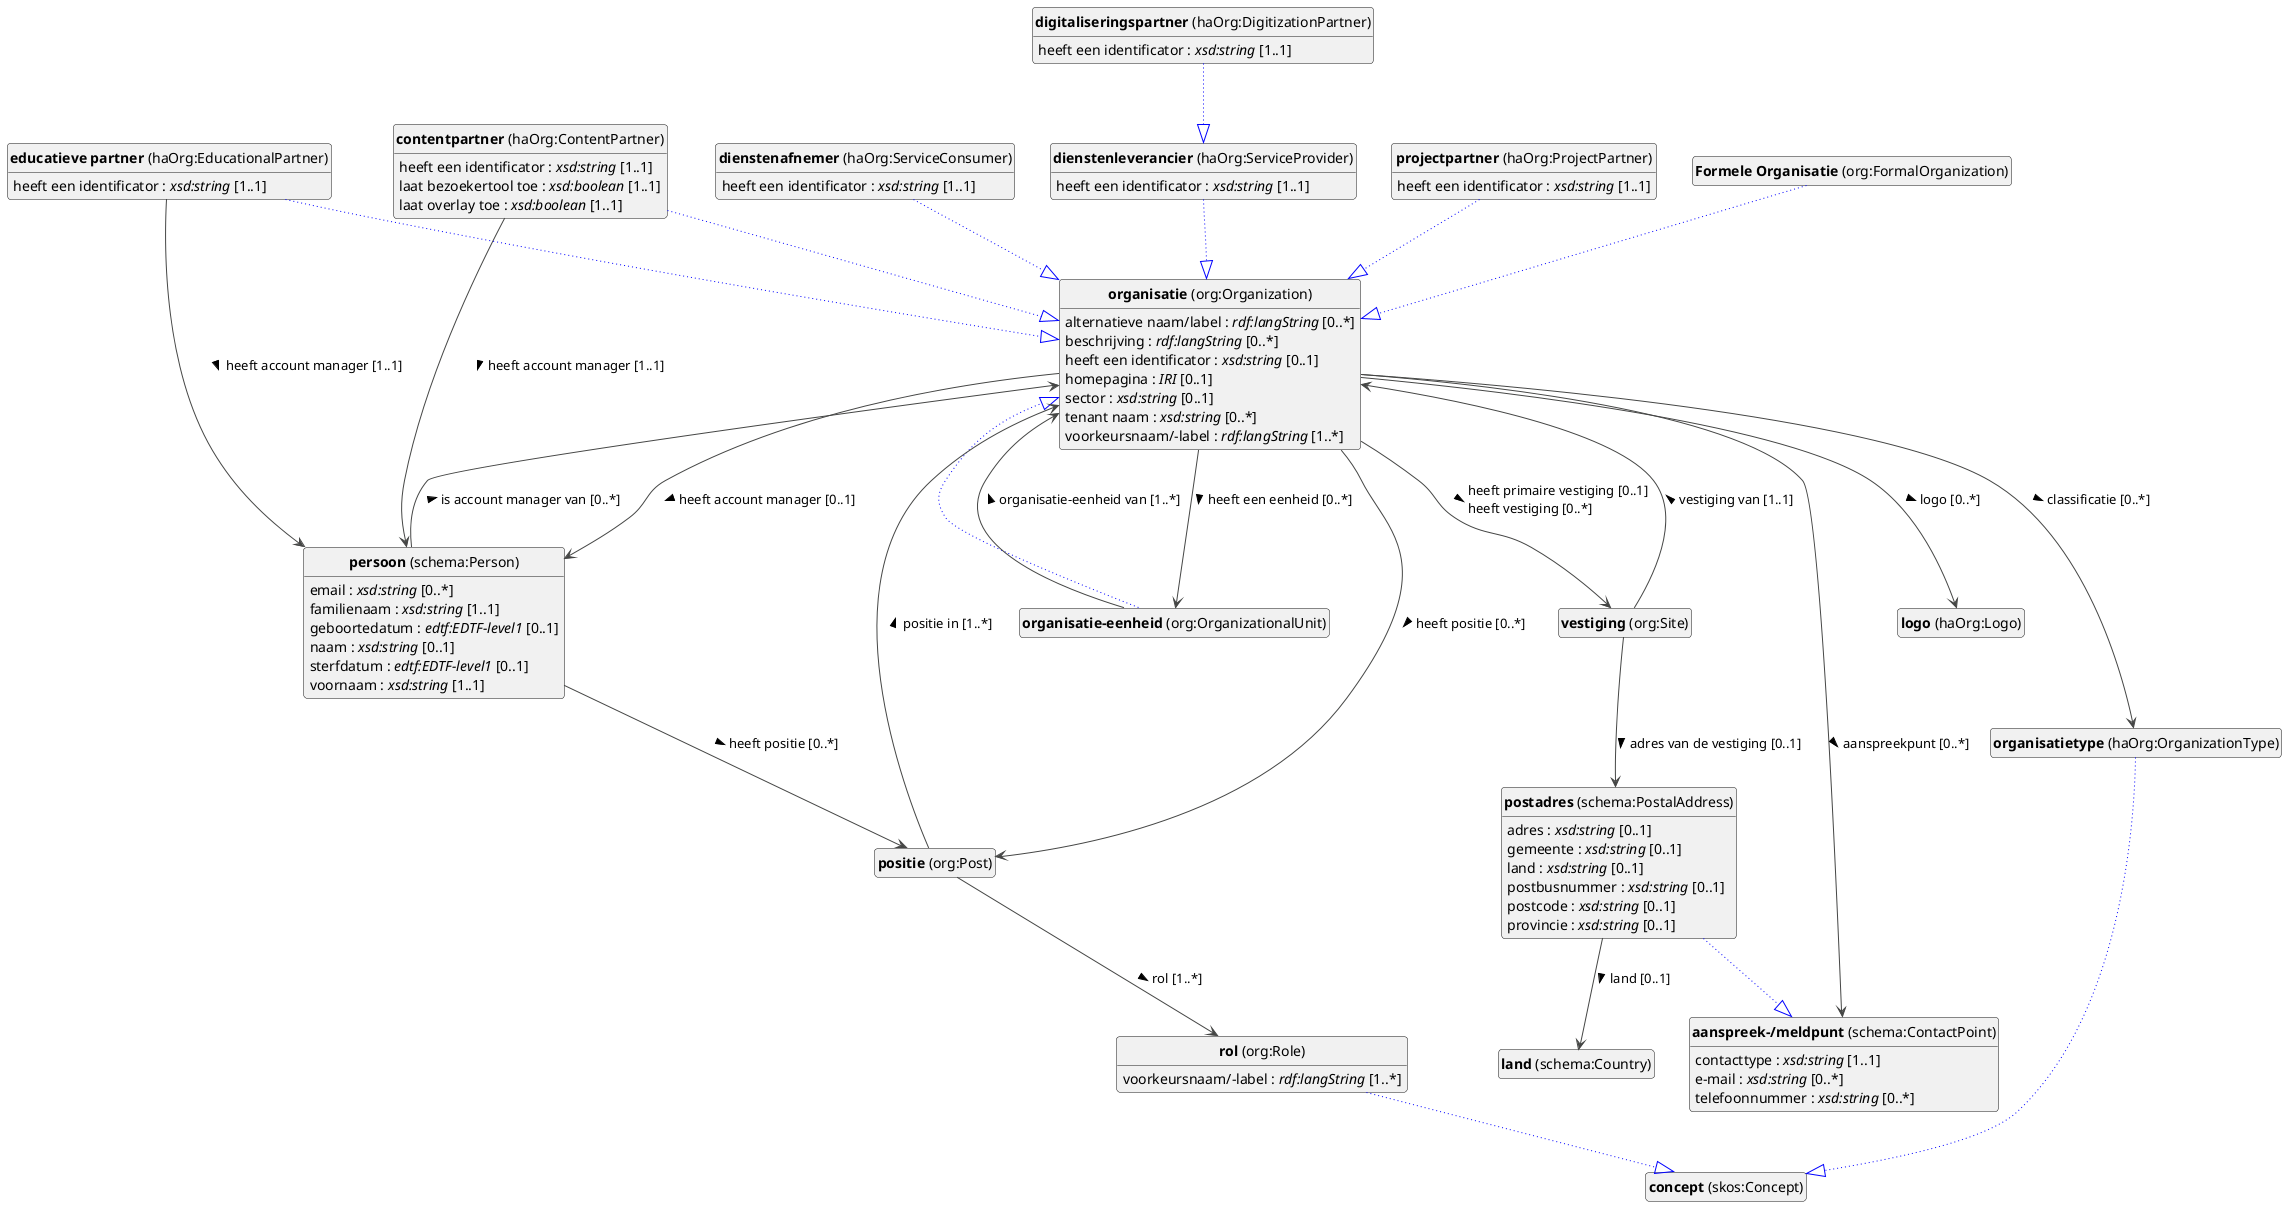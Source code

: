 @startuml
!theme vibrant
skinparam classFontSize 14
!define LIGHTORANGE
skinparam componentStyle uml2
skinparam wrapMessageWidth 1000
skinparam wrapWidth 1000
' skinparam ArrowColor #Maroon
' Remove shadows
skinparam shadowing false
'skinparam linetype polyline
skinparam ArrowMessageAlignment left
top to bottom direction


class "<b>Formele Organisatie</b> (org:FormalOrganization)" as org_FormalOrganization [[#org%3AFormalOrganization]]
class "<b>organisatie</b> (org:Organization)" as org_Organization [[#org%3AOrganization]]
class "<b>aanspreek-/meldpunt</b> (schema:ContactPoint)" as schema_ContactPoint [[#schema%3AContactPoint]]
class "<b>contentpartner</b> (haOrg:ContentPartner)" as haOrg_ContentPartner [[#haOrg%3AContentPartner]]
class "<b>organisatie</b> (org:Organization)" as org_Organization [[#org%3AOrganization]]
class "<b>dienstenafnemer</b> (haOrg:ServiceConsumer)" as haOrg_ServiceConsumer [[#haOrg%3AServiceConsumer]]
class "<b>organisatie</b> (org:Organization)" as org_Organization [[#org%3AOrganization]]
class "<b>dienstenleverancier</b> (haOrg:ServiceProvider)" as haOrg_ServiceProvider [[#haOrg%3AServiceProvider]]
class "<b>organisatie</b> (org:Organization)" as org_Organization [[#org%3AOrganization]]
class "<b>digitaliseringspartner</b> (haOrg:DigitizationPartner)" as haOrg_DigitizationPartner [[#haOrg%3ADigitizationPartner]]
class "<b>dienstenleverancier</b> (haOrg:ServiceProvider)" as haOrg_ServiceProvider [[#haOrg%3AServiceProvider]]
class "<b>educatieve partner</b> (haOrg:EducationalPartner)" as haOrg_EducationalPartner [[#haOrg%3AEducationalPartner]]
class "<b>organisatie</b> (org:Organization)" as org_Organization [[#org%3AOrganization]]
class "<b>land</b> (schema:Country)" as schema_Country [[#schema%3ACountry]]
class "<b>logo</b> (haOrg:Logo)" as haOrg_Logo [[#haOrg%3ALogo]]
class "<b>organisatie</b> (org:Organization)" as org_Organization [[#org%3AOrganization]]
class "<b>organisatie-eenheid</b> (org:OrganizationalUnit)" as org_OrganizationalUnit [[#org%3AOrganizationalUnit]]
class "<b>organisatie</b> (org:Organization)" as org_Organization [[#org%3AOrganization]]
class "<b>organisatietype</b> (haOrg:OrganizationType)" as haOrg_OrganizationType [[#haOrg%3AOrganizationType]]
class "<b>concept</b> (skos:Concept)" as skos_Concept [[#skos%3AConcept]]
class "<b>persoon</b> (schema:Person)" as schema_Person [[#schema%3APerson]]
class "<b>positie</b> (org:Post)" as org_Post [[#org%3APost]]
class "<b>postadres</b> (schema:PostalAddress)" as schema_PostalAddress [[#schema%3APostalAddress]]
class "<b>aanspreek-/meldpunt</b> (schema:ContactPoint)" as schema_ContactPoint [[#schema%3AContactPoint]]
class "<b>projectpartner</b> (haOrg:ProjectPartner)" as haOrg_ProjectPartner [[#haOrg%3AProjectPartner]]
class "<b>organisatie</b> (org:Organization)" as org_Organization [[#org%3AOrganization]]
class "<b>rol</b> (org:Role)" as org_Role [[#org%3ARole]]
class "<b>concept</b> (skos:Concept)" as skos_Concept [[#skos%3AConcept]]
class "<b>vestiging</b> (org:Site)" as org_Site [[#org%3ASite]]

org_FormalOrganization --|> org_Organization #blue;line.dotted;text:blue



schema_ContactPoint : contacttype : <i>xsd:string</i> [1..1]
schema_ContactPoint : e-mail : <i>xsd:string</i> [0..*]
schema_ContactPoint : telefoonnummer : <i>xsd:string</i> [0..*]


haOrg_ContentPartner --|> org_Organization #blue;line.dotted;text:blue

haOrg_ContentPartner : heeft een identificator : <i>xsd:string</i> [1..1]
haOrg_ContentPartner : laat bezoekertool toe : <i>xsd:boolean</i> [1..1]
haOrg_ContentPartner : laat overlay toe : <i>xsd:boolean</i> [1..1]
haOrg_ContentPartner --> schema_Person :heeft account manager [1..1]  > 



haOrg_ServiceConsumer --|> org_Organization #blue;line.dotted;text:blue

haOrg_ServiceConsumer : heeft een identificator : <i>xsd:string</i> [1..1]


haOrg_ServiceProvider --|> org_Organization #blue;line.dotted;text:blue

haOrg_ServiceProvider : heeft een identificator : <i>xsd:string</i> [1..1]


haOrg_DigitizationPartner --|> haOrg_ServiceProvider #blue;line.dotted;text:blue

haOrg_DigitizationPartner : heeft een identificator : <i>xsd:string</i> [1..1]


haOrg_EducationalPartner --|> org_Organization #blue;line.dotted;text:blue

haOrg_EducationalPartner : heeft een identificator : <i>xsd:string</i> [1..1]
haOrg_EducationalPartner --> schema_Person :heeft account manager [1..1]  > 







org_Organization : alternatieve naam/label : <i>rdf:langString</i> [0..*]
org_Organization : beschrijving : <i>rdf:langString</i> [0..*]
org_Organization : heeft een identificator : <i>xsd:string</i> [0..1]
org_Organization : homepagina : <i>IRI</i> [0..1]
org_Organization : sector : <i>xsd:string</i> [0..1]
org_Organization : tenant naam : <i>xsd:string</i> [0..*]
org_Organization : voorkeursnaam/-label : <i>rdf:langString</i> [1..*]

org_Organization --> haOrg_Logo :logo [0..*]  > 
org_Organization --> haOrg_OrganizationType :classificatie [0..*]  > 
org_Organization --> org_OrganizationalUnit :heeft een eenheid [0..*]  > 
org_Organization --> org_Post :heeft positie [0..*]  > 
org_Organization --> org_Site :heeft primaire vestiging [0..1]  \lheeft vestiging [0..*]  > 

org_Organization --> schema_ContactPoint :aanspreekpunt [0..*]  > 
org_Organization --> schema_Person :heeft account manager [0..1]  > 


org_OrganizationalUnit --|> org_Organization #blue;line.dotted;text:blue

org_OrganizationalUnit --> org_Organization :organisatie-eenheid van [1..*]  > 

haOrg_OrganizationType --|> skos_Concept #blue;line.dotted;text:blue



schema_Person : email : <i>xsd:string</i> [0..*]
schema_Person : familienaam : <i>xsd:string</i> [1..1]
schema_Person : geboortedatum : <i>edtf:EDTF-level1</i> [0..1]
schema_Person : naam : <i>xsd:string</i> [0..1]
schema_Person : sterfdatum : <i>edtf:EDTF-level1</i> [0..1]
schema_Person : voornaam : <i>xsd:string</i> [1..1]

schema_Person --> org_Organization :is account manager van [0..*]  > 
schema_Person --> org_Post :heeft positie [0..*]  > 



org_Post --> org_Organization :positie in [1..*]  > 
org_Post --> org_Role :rol [1..*]  > 

schema_PostalAddress --|> schema_ContactPoint #blue;line.dotted;text:blue

schema_PostalAddress : adres : <i>xsd:string</i> [0..1]
schema_PostalAddress : gemeente : <i>xsd:string</i> [0..1]
schema_PostalAddress : land : <i>xsd:string</i> [0..1]
schema_PostalAddress : postbusnummer : <i>xsd:string</i> [0..1]
schema_PostalAddress : postcode : <i>xsd:string</i> [0..1]
schema_PostalAddress : provincie : <i>xsd:string</i> [0..1]
schema_PostalAddress --> schema_Country :land [0..1]  > 


haOrg_ProjectPartner --|> org_Organization #blue;line.dotted;text:blue

haOrg_ProjectPartner : heeft een identificator : <i>xsd:string</i> [1..1]


org_Role --|> skos_Concept #blue;line.dotted;text:blue

org_Role : voorkeursnaam/-label : <i>rdf:langString</i> [1..*]



org_Site --> org_Organization :vestiging van [1..1]  > 
org_Site --> schema_PostalAddress :adres van de vestiging [0..1]  > 


hide circle
hide methods
hide empty members
@enduml


